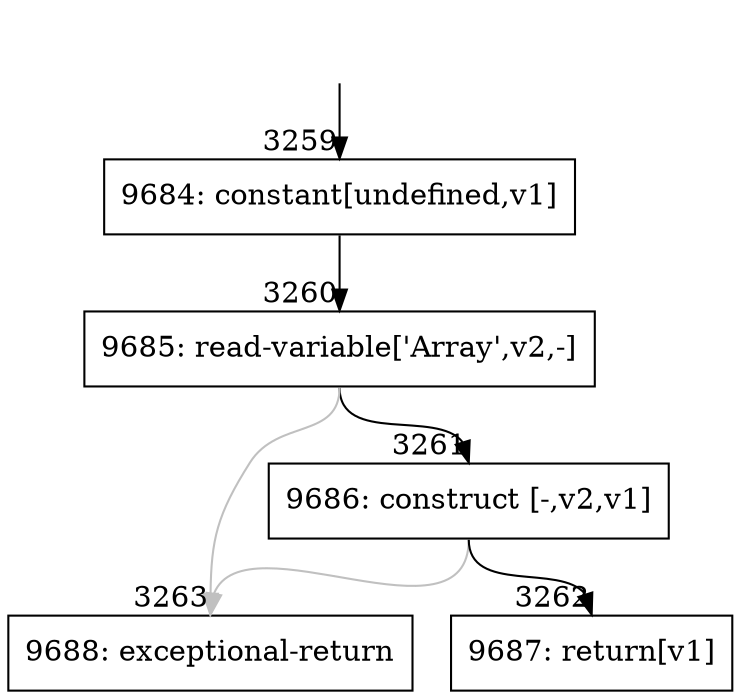 digraph {
rankdir="TD"
BB_entry353[shape=none,label=""];
BB_entry353 -> BB3259 [tailport=s, headport=n, headlabel="    3259"]
BB3259 [shape=record label="{9684: constant[undefined,v1]}" ] 
BB3259 -> BB3260 [tailport=s, headport=n, headlabel="      3260"]
BB3260 [shape=record label="{9685: read-variable['Array',v2,-]}" ] 
BB3260 -> BB3261 [tailport=s, headport=n, headlabel="      3261"]
BB3260 -> BB3263 [tailport=s, headport=n, color=gray, headlabel="      3263"]
BB3261 [shape=record label="{9686: construct [-,v2,v1]}" ] 
BB3261 -> BB3262 [tailport=s, headport=n, headlabel="      3262"]
BB3261 -> BB3263 [tailport=s, headport=n, color=gray]
BB3262 [shape=record label="{9687: return[v1]}" ] 
BB3263 [shape=record label="{9688: exceptional-return}" ] 
//#$~ 3730
}
